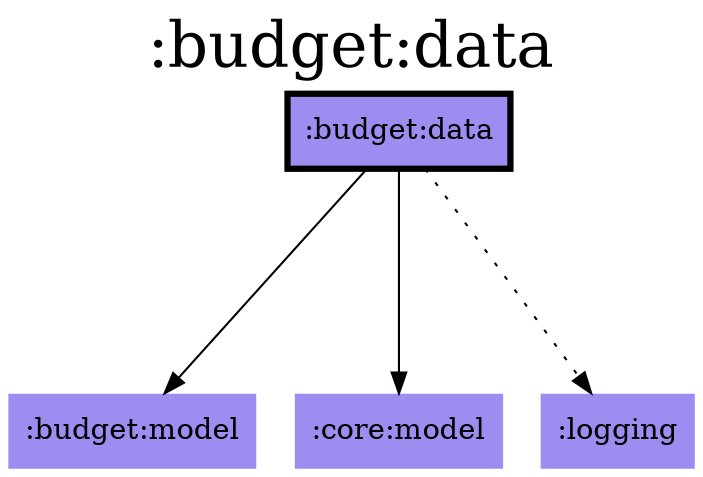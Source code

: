 digraph {
edge ["dir"="forward"]
graph ["dpi"="100","label"=":budget:data","labelloc"="t","fontsize"="30","ranksep"="1.5","rankdir"="TB"]
node ["style"="filled"]
":budget:data" ["fillcolor"="#9D8DF1","color"="black","penwidth"="3","shape"="box"]
":budget:model" ["fillcolor"="#9D8DF1","shape"="none"]
":core:model" ["fillcolor"="#9D8DF1","shape"="none"]
":logging" ["fillcolor"="#9D8DF1","shape"="none"]
{
edge ["dir"="none"]
graph ["rank"="same"]
":budget:data"
}
":budget:data" -> ":budget:model"
":budget:data" -> ":core:model"
":budget:data" -> ":logging" ["style"="dotted"]
}
